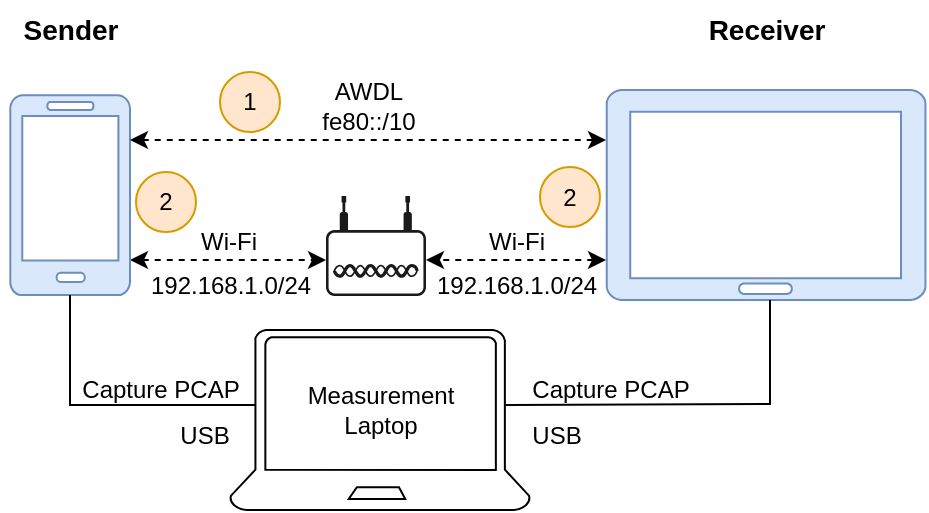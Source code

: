 <mxfile version="24.5.3" type="device">
  <diagram name="Page-1" id="tMPGpnKy-ZowUA-VL0b9">
    <mxGraphModel dx="492" dy="289" grid="1" gridSize="10" guides="1" tooltips="1" connect="1" arrows="1" fold="1" page="1" pageScale="1" pageWidth="850" pageHeight="1100" math="0" shadow="0">
      <root>
        <mxCell id="0" />
        <mxCell id="1" parent="0" />
        <mxCell id="YQZZ349gFMulnjvtB14E-4" value="Wi-Fi" style="edgeStyle=orthogonalEdgeStyle;rounded=0;orthogonalLoop=1;jettySize=auto;html=1;startArrow=classic;startFill=1;dashed=1;labelBackgroundColor=none;verticalAlign=bottom;fontSize=12;" parent="1" source="GLRb8waI0ZLwu5YfJsHA-3" target="YQZZ349gFMulnjvtB14E-1" edge="1">
          <mxGeometry relative="1" as="geometry">
            <Array as="points">
              <mxPoint x="200" y="140" />
              <mxPoint x="200" y="140" />
            </Array>
          </mxGeometry>
        </mxCell>
        <mxCell id="GLRb8waI0ZLwu5YfJsHA-3" value="" style="verticalLabelPosition=bottom;html=1;verticalAlign=top;align=center;shape=mxgraph.azure.mobile;pointerEvents=1;fillColor=#dae8fc;strokeColor=#6c8ebf;" parent="1" vertex="1">
          <mxGeometry x="100" y="57.5" width="60" height="100" as="geometry" />
        </mxCell>
        <mxCell id="YQZZ349gFMulnjvtB14E-3" value="Wi-Fi" style="edgeStyle=orthogonalEdgeStyle;rounded=0;orthogonalLoop=1;jettySize=auto;html=1;startArrow=classic;startFill=1;dashed=1;verticalAlign=bottom;fontSize=12;labelBackgroundColor=none;" parent="1" source="GLRb8waI0ZLwu5YfJsHA-5" target="YQZZ349gFMulnjvtB14E-1" edge="1">
          <mxGeometry relative="1" as="geometry">
            <Array as="points">
              <mxPoint x="320" y="140" />
              <mxPoint x="320" y="140" />
            </Array>
          </mxGeometry>
        </mxCell>
        <mxCell id="GLRb8waI0ZLwu5YfJsHA-5" value="" style="verticalLabelPosition=bottom;html=1;verticalAlign=top;align=center;shape=mxgraph.azure.tablet;pointerEvents=1;fillColor=#dae8fc;strokeColor=#6c8ebf;" parent="1" vertex="1">
          <mxGeometry x="398" y="55" width="160" height="105" as="geometry" />
        </mxCell>
        <mxCell id="voaq_ugr3uCPQvjhjeNq-3" value="&lt;span style=&quot;font-weight: normal; font-size: 12px;&quot;&gt;AWDL&lt;/span&gt;&lt;div style=&quot;font-size: 12px;&quot;&gt;&lt;span style=&quot;font-weight: normal; font-size: 12px;&quot;&gt;fe80::/10&lt;/span&gt;&lt;br style=&quot;font-size: 12px;&quot;&gt;&lt;/div&gt;" style="endArrow=classic;dashed=1;html=1;strokeWidth=1;rounded=0;startArrow=classic;startFill=1;endFill=1;fontStyle=1;fontSize=12;labelBorderColor=none;textShadow=0;spacingLeft=0;spacingRight=0;spacing=2;labelBackgroundColor=none;verticalAlign=bottom;edgeStyle=orthogonalEdgeStyle;" parent="1" edge="1" target="GLRb8waI0ZLwu5YfJsHA-5">
          <mxGeometry x="-0.0" width="50" height="50" relative="1" as="geometry">
            <mxPoint x="160" y="80" as="sourcePoint" />
            <mxPoint x="360" y="80" as="targetPoint" />
            <Array as="points">
              <mxPoint x="210" y="80" />
              <mxPoint x="210" y="80" />
            </Array>
            <mxPoint as="offset" />
          </mxGeometry>
        </mxCell>
        <mxCell id="voaq_ugr3uCPQvjhjeNq-4" value="Sender" style="text;html=1;align=center;verticalAlign=middle;resizable=0;points=[];autosize=1;strokeColor=none;fillColor=none;fontSize=14;fontStyle=1" parent="1" vertex="1">
          <mxGeometry x="95" y="10" width="70" height="30" as="geometry" />
        </mxCell>
        <mxCell id="voaq_ugr3uCPQvjhjeNq-6" value="" style="verticalLabelPosition=bottom;html=1;verticalAlign=top;align=center;strokeColor=default;fillColor=#FFFFFF;shape=mxgraph.azure.laptop;pointerEvents=1;" parent="1" vertex="1">
          <mxGeometry x="210" y="175" width="150" height="90" as="geometry" />
        </mxCell>
        <mxCell id="voaq_ugr3uCPQvjhjeNq-8" value="Capture PCAP" style="endArrow=none;html=1;rounded=0;exitX=0.5;exitY=1;exitDx=0;exitDy=0;exitPerimeter=0;fontSize=12;fontStyle=0;labelBackgroundColor=none;verticalAlign=bottom;" parent="1" source="GLRb8waI0ZLwu5YfJsHA-3" edge="1">
          <mxGeometry x="0.351" y="-1" width="50" height="50" relative="1" as="geometry">
            <mxPoint x="130" y="170" as="sourcePoint" />
            <mxPoint x="223" y="212.5" as="targetPoint" />
            <Array as="points">
              <mxPoint x="130" y="212.5" />
            </Array>
            <mxPoint as="offset" />
          </mxGeometry>
        </mxCell>
        <mxCell id="voaq_ugr3uCPQvjhjeNq-9" value="USB" style="text;html=1;align=center;verticalAlign=middle;resizable=0;points=[];autosize=1;strokeColor=none;fillColor=none;" parent="1" vertex="1">
          <mxGeometry x="172" y="212.5" width="50" height="30" as="geometry" />
        </mxCell>
        <mxCell id="voaq_ugr3uCPQvjhjeNq-10" value="Receiver" style="text;html=1;align=center;verticalAlign=middle;resizable=0;points=[];autosize=1;strokeColor=none;fillColor=none;fontSize=14;fontStyle=1" parent="1" vertex="1">
          <mxGeometry x="438" y="10" width="80" height="30" as="geometry" />
        </mxCell>
        <mxCell id="voaq_ugr3uCPQvjhjeNq-11" value="Capture PCAP" style="endArrow=none;html=1;rounded=0;fontStyle=0;fontSize=12;verticalAlign=bottom;labelBackgroundColor=none;spacing=0;" parent="1" edge="1">
          <mxGeometry x="-0.427" width="50" height="50" relative="1" as="geometry">
            <mxPoint x="347" y="212.5" as="sourcePoint" />
            <mxPoint x="480" y="160" as="targetPoint" />
            <Array as="points">
              <mxPoint x="480" y="212" />
            </Array>
            <mxPoint as="offset" />
          </mxGeometry>
        </mxCell>
        <mxCell id="voaq_ugr3uCPQvjhjeNq-12" value="USB" style="text;html=1;align=center;verticalAlign=middle;resizable=0;points=[];autosize=1;strokeColor=none;fillColor=none;" parent="1" vertex="1">
          <mxGeometry x="348" y="212.5" width="50" height="30" as="geometry" />
        </mxCell>
        <mxCell id="voaq_ugr3uCPQvjhjeNq-13" value="&lt;div&gt;Measurement&lt;/div&gt;&lt;div&gt;Laptop&lt;br&gt;&lt;/div&gt;" style="text;html=1;align=center;verticalAlign=middle;resizable=0;points=[];autosize=1;strokeColor=none;fillColor=none;" parent="1" vertex="1">
          <mxGeometry x="235" y="195" width="100" height="40" as="geometry" />
        </mxCell>
        <mxCell id="YQZZ349gFMulnjvtB14E-1" value="" style="points=[[0.03,0.36,0],[0.18,0,0],[0.5,0.34,0],[0.82,0,0],[0.97,0.36,0],[1,0.67,0],[0.975,0.975,0],[0.5,1,0],[0.025,0.975,0],[0,0.67,0]];verticalLabelPosition=bottom;sketch=0;html=1;verticalAlign=top;aspect=fixed;align=center;pointerEvents=1;shape=mxgraph.cisco19.wireless_access_point;fillColor=#1A1A1A;strokeColor=none;" parent="1" vertex="1">
          <mxGeometry x="258" y="108" width="50" height="50" as="geometry" />
        </mxCell>
        <mxCell id="YQZZ349gFMulnjvtB14E-2" value="1" style="ellipse;whiteSpace=wrap;html=1;aspect=fixed;fillColor=#ffe6cc;strokeColor=#d79b00;" parent="1" vertex="1">
          <mxGeometry x="205" y="46" width="30" height="30" as="geometry" />
        </mxCell>
        <mxCell id="YQZZ349gFMulnjvtB14E-5" value="192.168.1.0/24" style="text;html=1;align=center;verticalAlign=middle;resizable=0;points=[];autosize=1;strokeColor=none;fillColor=none;spacing=0;" parent="1" vertex="1">
          <mxGeometry x="303" y="143" width="100" height="20" as="geometry" />
        </mxCell>
        <mxCell id="YQZZ349gFMulnjvtB14E-6" value="192.168.1.0/24" style="text;html=1;align=center;verticalAlign=middle;resizable=0;points=[];autosize=1;strokeColor=none;fillColor=none;spacing=0;" parent="1" vertex="1">
          <mxGeometry x="160" y="143" width="100" height="20" as="geometry" />
        </mxCell>
        <mxCell id="YQZZ349gFMulnjvtB14E-7" value="2" style="ellipse;whiteSpace=wrap;html=1;aspect=fixed;fillColor=#ffe6cc;strokeColor=#d79b00;" parent="1" vertex="1">
          <mxGeometry x="163" y="96" width="30" height="30" as="geometry" />
        </mxCell>
        <mxCell id="YQZZ349gFMulnjvtB14E-8" value="2" style="ellipse;whiteSpace=wrap;html=1;aspect=fixed;fillColor=#ffe6cc;strokeColor=#d79b00;" parent="1" vertex="1">
          <mxGeometry x="365" y="93.5" width="30" height="30" as="geometry" />
        </mxCell>
      </root>
    </mxGraphModel>
  </diagram>
</mxfile>
